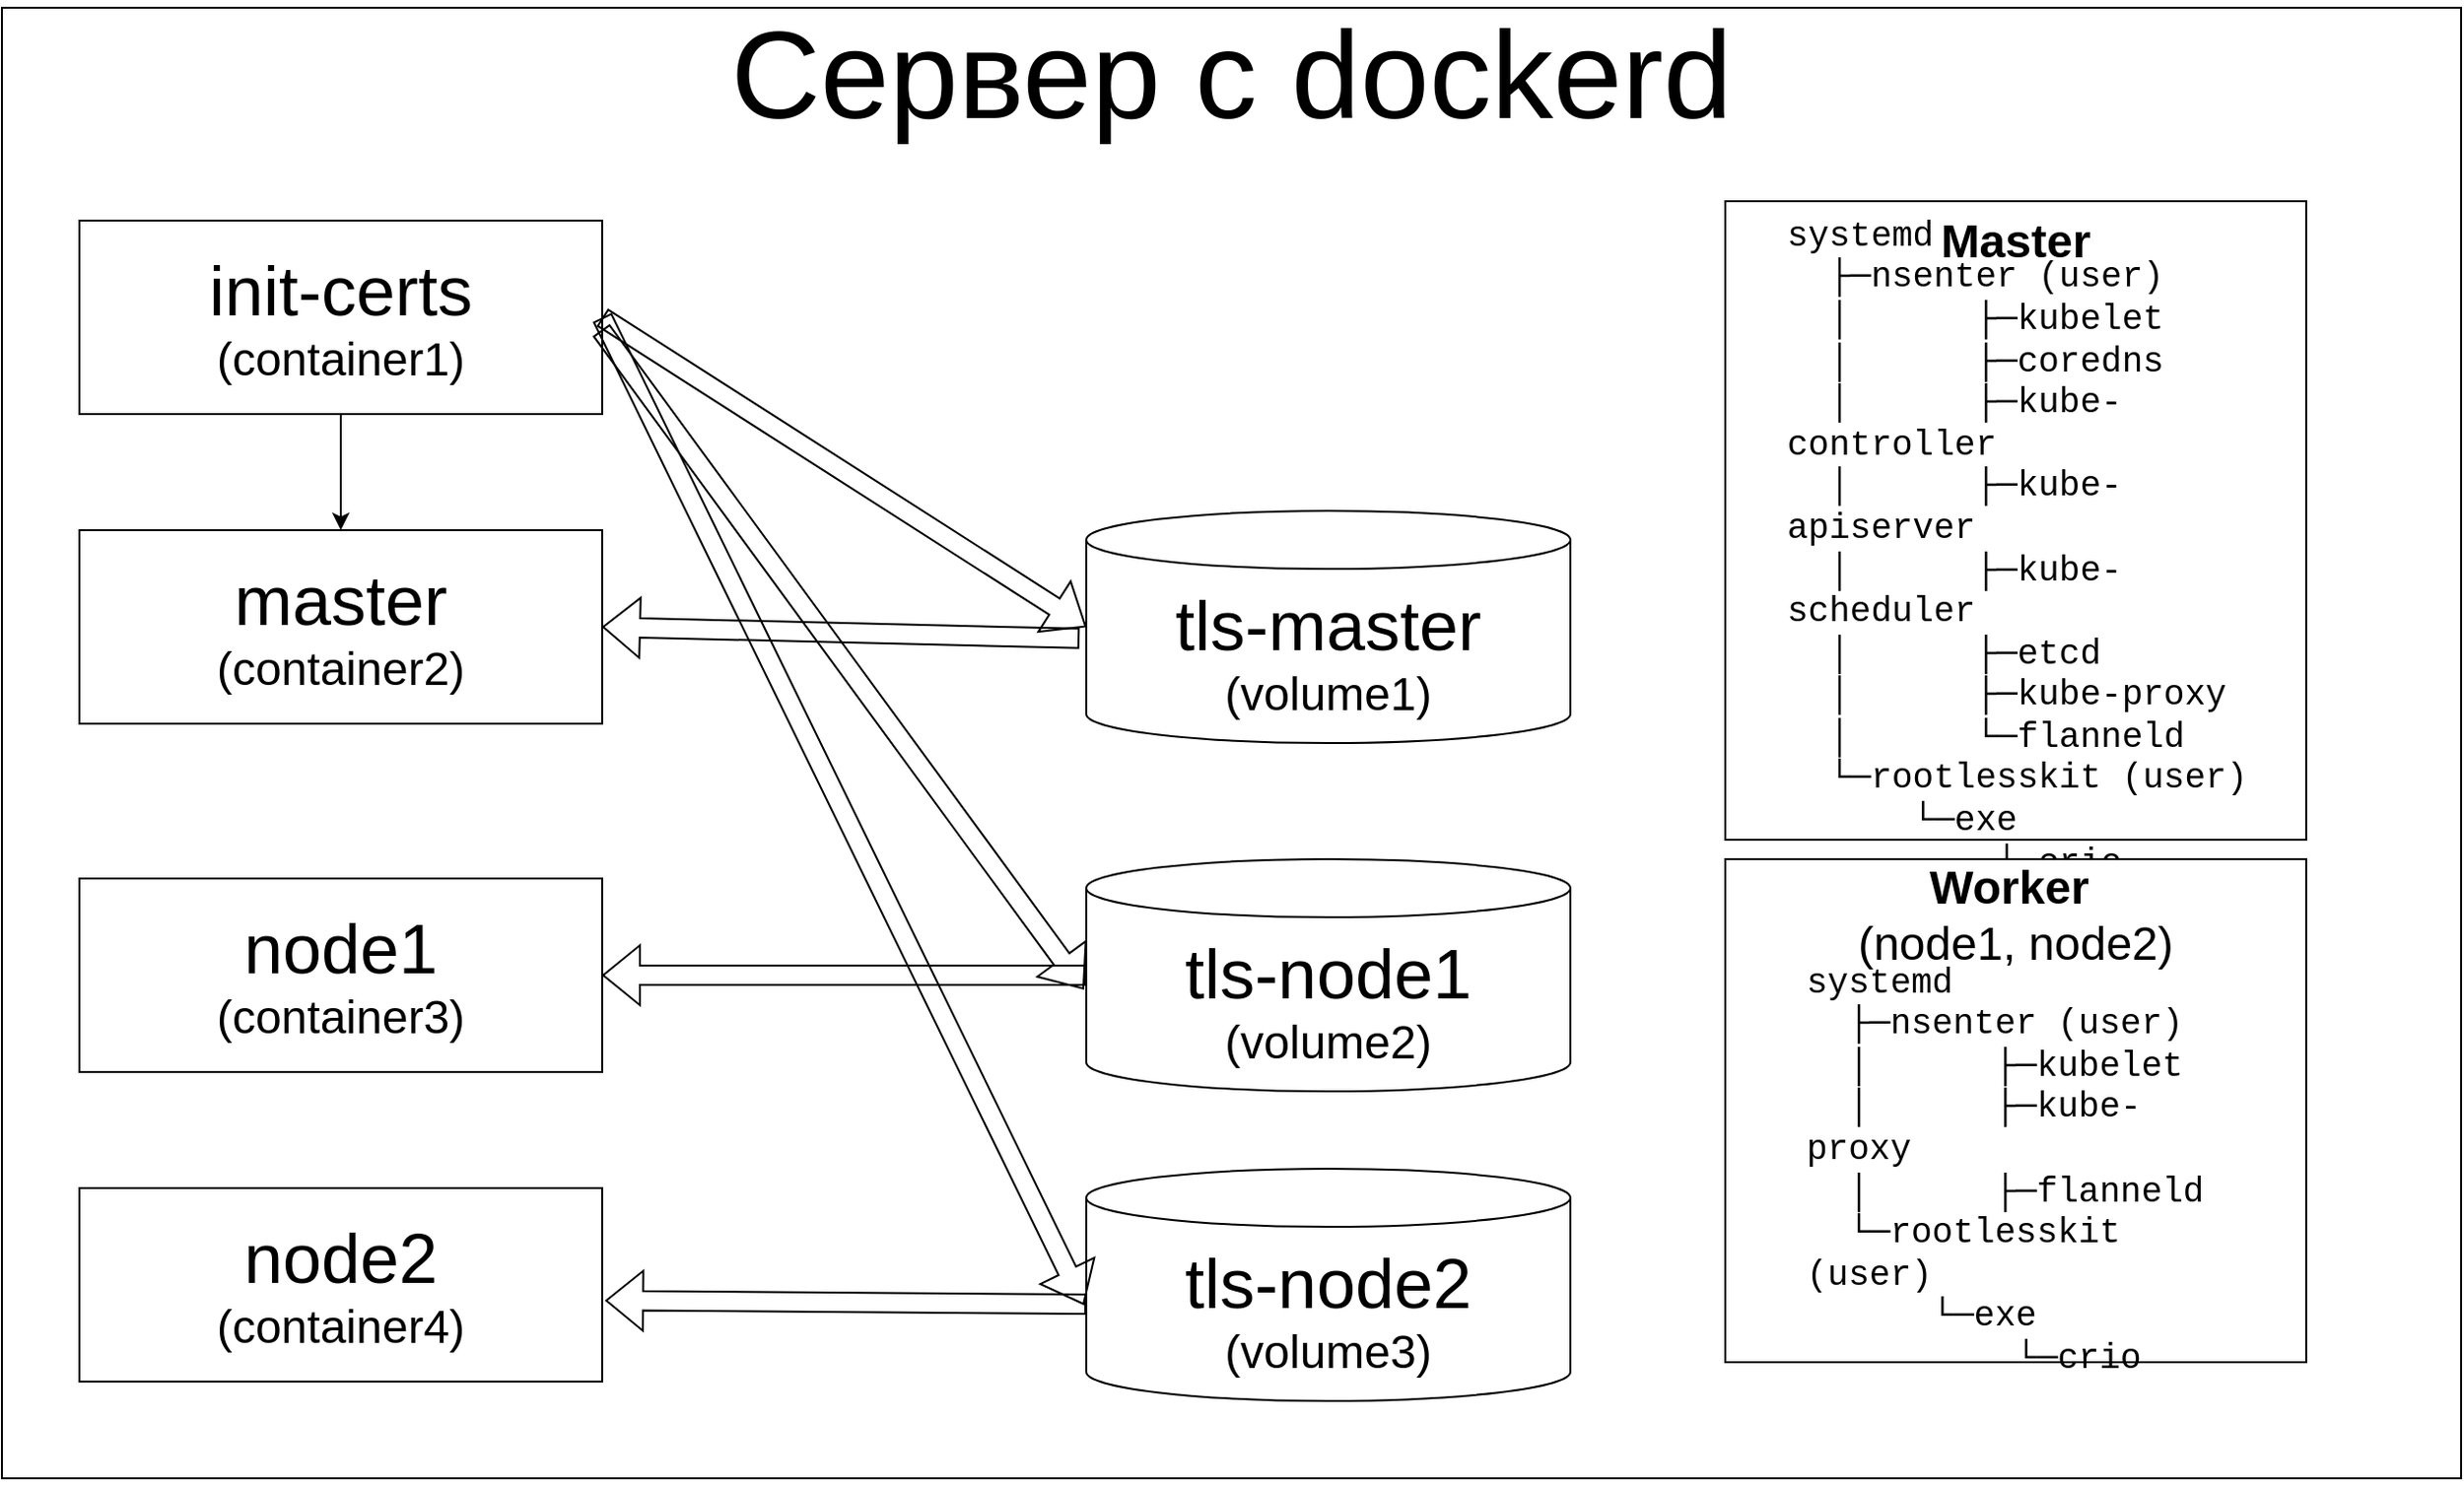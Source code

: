 <mxfile version="21.2.1" type="device">
  <diagram name="Страница 1" id="xxq7u_xmlJh97VHDZShU">
    <mxGraphModel dx="1311" dy="941" grid="1" gridSize="10" guides="1" tooltips="1" connect="1" arrows="1" fold="1" page="1" pageScale="1" pageWidth="827" pageHeight="1169" math="0" shadow="0">
      <root>
        <mxCell id="0" />
        <mxCell id="1" parent="0" />
        <mxCell id="tIAkZOhMyr8gN1wPfud8-33" value="&lt;font style=&quot;font-size: 64px;&quot;&gt;Сервер с dockerd&lt;br&gt;&lt;br&gt;&lt;br&gt;&lt;br&gt;&lt;br&gt;&lt;br&gt;&lt;br&gt;&lt;br&gt;&lt;br&gt;&lt;br&gt;&lt;/font&gt;" style="rounded=0;whiteSpace=wrap;html=1;" parent="1" vertex="1">
          <mxGeometry x="50" y="430" width="1270" height="760" as="geometry" />
        </mxCell>
        <mxCell id="tIAkZOhMyr8gN1wPfud8-32" value="" style="edgeStyle=orthogonalEdgeStyle;rounded=0;orthogonalLoop=1;jettySize=auto;html=1;" parent="1" source="tIAkZOhMyr8gN1wPfud8-1" target="tIAkZOhMyr8gN1wPfud8-2" edge="1">
          <mxGeometry relative="1" as="geometry" />
        </mxCell>
        <mxCell id="tIAkZOhMyr8gN1wPfud8-1" value="&lt;font style=&quot;&quot;&gt;&lt;span style=&quot;font-size: 36px;&quot;&gt;init-certs&lt;/span&gt;&lt;br&gt;&lt;font style=&quot;font-size: 24px;&quot;&gt;(сontainer1)&lt;/font&gt;&lt;br&gt;&lt;/font&gt;" style="rounded=0;whiteSpace=wrap;html=1;" parent="1" vertex="1">
          <mxGeometry x="90" y="540" width="270" height="100" as="geometry" />
        </mxCell>
        <mxCell id="tIAkZOhMyr8gN1wPfud8-2" value="&lt;font style=&quot;&quot;&gt;&lt;span style=&quot;font-size: 36px;&quot;&gt;master&lt;/span&gt;&lt;br&gt;&lt;font style=&quot;font-size: 24px;&quot;&gt;(сontainer2)&lt;/font&gt;&lt;br&gt;&lt;/font&gt;" style="rounded=0;whiteSpace=wrap;html=1;" parent="1" vertex="1">
          <mxGeometry x="90" y="700" width="270" height="100" as="geometry" />
        </mxCell>
        <mxCell id="tIAkZOhMyr8gN1wPfud8-3" value="&lt;font style=&quot;&quot;&gt;&lt;span style=&quot;font-size: 36px;&quot;&gt;node1&lt;/span&gt;&lt;br&gt;&lt;font style=&quot;font-size: 24px;&quot;&gt;(сontainer3)&lt;/font&gt;&lt;br&gt;&lt;/font&gt;" style="rounded=0;whiteSpace=wrap;html=1;" parent="1" vertex="1">
          <mxGeometry x="90" y="880" width="270" height="100" as="geometry" />
        </mxCell>
        <mxCell id="tIAkZOhMyr8gN1wPfud8-4" value="&lt;font style=&quot;&quot;&gt;&lt;span style=&quot;font-size: 36px;&quot;&gt;node2&lt;/span&gt;&lt;br&gt;&lt;font style=&quot;font-size: 24px;&quot;&gt;(сontainer4)&lt;/font&gt;&lt;br&gt;&lt;/font&gt;" style="rounded=0;whiteSpace=wrap;html=1;" parent="1" vertex="1">
          <mxGeometry x="90" y="1040" width="270" height="100" as="geometry" />
        </mxCell>
        <mxCell id="tIAkZOhMyr8gN1wPfud8-5" value="&lt;font style=&quot;&quot;&gt;&lt;span style=&quot;font-size: 36px;&quot;&gt;tls-master&lt;/span&gt;&lt;br&gt;&lt;font style=&quot;font-size: 24px;&quot;&gt;(volume1)&lt;/font&gt;&lt;br&gt;&lt;/font&gt;" style="shape=cylinder3;whiteSpace=wrap;html=1;boundedLbl=1;backgroundOutline=1;size=15;" parent="1" vertex="1">
          <mxGeometry x="610" y="690" width="250" height="120" as="geometry" />
        </mxCell>
        <mxCell id="tIAkZOhMyr8gN1wPfud8-6" value="&lt;font style=&quot;&quot;&gt;&lt;span style=&quot;font-size: 36px;&quot;&gt;tls-node1&lt;/span&gt;&lt;br&gt;&lt;font style=&quot;font-size: 24px;&quot;&gt;(volume2)&lt;/font&gt;&lt;br&gt;&lt;/font&gt;" style="shape=cylinder3;whiteSpace=wrap;html=1;boundedLbl=1;backgroundOutline=1;size=15;" parent="1" vertex="1">
          <mxGeometry x="610" y="870" width="250" height="120" as="geometry" />
        </mxCell>
        <mxCell id="tIAkZOhMyr8gN1wPfud8-8" value="&lt;font style=&quot;&quot;&gt;&lt;span style=&quot;font-size: 36px;&quot;&gt;tls-node2&lt;/span&gt;&lt;br&gt;&lt;font style=&quot;font-size: 24px;&quot;&gt;(volume3)&lt;/font&gt;&lt;br&gt;&lt;/font&gt;" style="shape=cylinder3;whiteSpace=wrap;html=1;boundedLbl=1;backgroundOutline=1;size=15;" parent="1" vertex="1">
          <mxGeometry x="610" y="1030" width="250" height="120" as="geometry" />
        </mxCell>
        <mxCell id="tIAkZOhMyr8gN1wPfud8-16" value="" style="shape=flexArrow;endArrow=classic;html=1;rounded=0;entryX=0;entryY=0.5;entryDx=0;entryDy=0;entryPerimeter=0;exitX=1;exitY=0.5;exitDx=0;exitDy=0;" parent="1" source="tIAkZOhMyr8gN1wPfud8-1" target="tIAkZOhMyr8gN1wPfud8-5" edge="1">
          <mxGeometry width="50" height="50" relative="1" as="geometry">
            <mxPoint x="390" y="590" as="sourcePoint" />
            <mxPoint x="440" y="540" as="targetPoint" />
          </mxGeometry>
        </mxCell>
        <mxCell id="tIAkZOhMyr8gN1wPfud8-18" value="" style="shape=flexArrow;endArrow=classic;html=1;rounded=0;entryX=-0.005;entryY=0.561;entryDx=0;entryDy=0;entryPerimeter=0;exitX=0.998;exitY=0.566;exitDx=0;exitDy=0;exitPerimeter=0;" parent="1" source="tIAkZOhMyr8gN1wPfud8-1" target="tIAkZOhMyr8gN1wPfud8-6" edge="1">
          <mxGeometry width="50" height="50" relative="1" as="geometry">
            <mxPoint x="370" y="600" as="sourcePoint" />
            <mxPoint x="810" y="760" as="targetPoint" />
          </mxGeometry>
        </mxCell>
        <mxCell id="tIAkZOhMyr8gN1wPfud8-19" value="" style="shape=flexArrow;endArrow=classic;html=1;rounded=0;entryX=-0.005;entryY=0.586;entryDx=0;entryDy=0;entryPerimeter=0;" parent="1" target="tIAkZOhMyr8gN1wPfud8-8" edge="1">
          <mxGeometry width="50" height="50" relative="1" as="geometry">
            <mxPoint x="360" y="590" as="sourcePoint" />
            <mxPoint x="810" y="963" as="targetPoint" />
          </mxGeometry>
        </mxCell>
        <mxCell id="tIAkZOhMyr8gN1wPfud8-20" value="" style="shape=flexArrow;endArrow=classic;html=1;rounded=0;entryX=1;entryY=0.5;entryDx=0;entryDy=0;exitX=-0.014;exitY=0.549;exitDx=0;exitDy=0;exitPerimeter=0;" parent="1" source="tIAkZOhMyr8gN1wPfud8-5" target="tIAkZOhMyr8gN1wPfud8-2" edge="1">
          <mxGeometry width="50" height="50" relative="1" as="geometry">
            <mxPoint x="500" y="860" as="sourcePoint" />
            <mxPoint x="550" y="810" as="targetPoint" />
          </mxGeometry>
        </mxCell>
        <mxCell id="tIAkZOhMyr8gN1wPfud8-21" value="" style="shape=flexArrow;endArrow=classic;html=1;rounded=0;entryX=1;entryY=0.5;entryDx=0;entryDy=0;exitX=0;exitY=0.5;exitDx=0;exitDy=0;exitPerimeter=0;" parent="1" source="tIAkZOhMyr8gN1wPfud8-6" target="tIAkZOhMyr8gN1wPfud8-3" edge="1">
          <mxGeometry width="50" height="50" relative="1" as="geometry">
            <mxPoint x="800" y="940" as="sourcePoint" />
            <mxPoint x="370" y="760" as="targetPoint" />
          </mxGeometry>
        </mxCell>
        <mxCell id="tIAkZOhMyr8gN1wPfud8-22" value="" style="shape=flexArrow;endArrow=classic;html=1;rounded=0;entryX=1.006;entryY=0.581;entryDx=0;entryDy=0;entryPerimeter=0;" parent="1" target="tIAkZOhMyr8gN1wPfud8-4" edge="1">
          <mxGeometry width="50" height="50" relative="1" as="geometry">
            <mxPoint x="610" y="1100" as="sourcePoint" />
            <mxPoint x="370" y="940" as="targetPoint" />
          </mxGeometry>
        </mxCell>
        <mxCell id="tIAkZOhMyr8gN1wPfud8-24" value="&lt;div style=&quot;font-size: 24px;&quot;&gt;&lt;b&gt;Master&lt;/b&gt;&lt;/div&gt;&lt;div style=&quot;font-size: 24px;&quot;&gt;&lt;br&gt;&lt;/div&gt;&lt;div style=&quot;font-size: 24px;&quot;&gt;&lt;br&gt;&lt;/div&gt;&lt;div style=&quot;font-size: 24px;&quot;&gt;&lt;br&gt;&lt;/div&gt;&lt;div style=&quot;font-size: 24px;&quot;&gt;&lt;br&gt;&lt;/div&gt;&lt;div style=&quot;font-size: 24px;&quot;&gt;&lt;br&gt;&lt;/div&gt;&lt;div style=&quot;font-size: 24px;&quot;&gt;&lt;br&gt;&lt;/div&gt;&lt;div style=&quot;font-size: 24px;&quot;&gt;&lt;br&gt;&lt;/div&gt;&lt;div style=&quot;font-size: 24px;&quot;&gt;&lt;br&gt;&lt;/div&gt;&lt;div style=&quot;font-size: 24px;&quot;&gt;&lt;br&gt;&lt;/div&gt;&lt;div style=&quot;font-size: 24px;&quot;&gt;&lt;br&gt;&lt;/div&gt;" style="rounded=0;whiteSpace=wrap;html=1;" parent="1" vertex="1">
          <mxGeometry x="940" y="530" width="300" height="330" as="geometry" />
        </mxCell>
        <mxCell id="tIAkZOhMyr8gN1wPfud8-25" value="&lt;font face=&quot;Courier New&quot; style=&quot;font-size: 18px;&quot;&gt;&lt;div style=&quot;&quot;&gt;&lt;div&gt;systemd&lt;/div&gt;&lt;div&gt;&amp;nbsp; ├─nsenter (user)&lt;br&gt;&amp;nbsp; │&amp;nbsp; &amp;nbsp; &amp;nbsp; ├&lt;span style=&quot;background-color: initial;&quot;&gt;─kubelet&lt;/span&gt;&lt;/div&gt;&lt;div style=&quot;border-color: var(--border-color);&quot;&gt;&amp;nbsp;&amp;nbsp;│&lt;span style=&quot;background-color: initial;&quot;&gt;&amp;nbsp; &amp;nbsp; &amp;nbsp; ├─coredns&lt;/span&gt;&lt;/div&gt;&lt;div style=&quot;border-color: var(--border-color);&quot;&gt;&amp;nbsp; │&amp;nbsp; &amp;nbsp; &amp;nbsp; ├─kube-controller&lt;/div&gt;&lt;div style=&quot;border-color: var(--border-color);&quot;&gt;&amp;nbsp; │ &amp;nbsp; &amp;nbsp; &amp;nbsp;├─kube-apiserver&lt;/div&gt;&lt;div style=&quot;border-color: var(--border-color);&quot;&gt;&amp;nbsp; │&amp;nbsp; &amp;nbsp; &amp;nbsp; ├─kube-scheduler&lt;/div&gt;&lt;div style=&quot;border-color: var(--border-color);&quot;&gt;&amp;nbsp; │&amp;nbsp; &amp;nbsp; &amp;nbsp; ├─etcd&lt;/div&gt;&lt;div style=&quot;border-color: var(--border-color);&quot;&gt;&amp;nbsp; │&amp;nbsp; &amp;nbsp; &amp;nbsp; ├─kube-proxy&lt;/div&gt;&lt;div&gt;&amp;nbsp; │&amp;nbsp; &amp;nbsp; &amp;nbsp; └&lt;span style=&quot;background-color: initial;&quot;&gt;─flanneld&lt;/span&gt;&lt;/div&gt;&lt;div&gt;&amp;nbsp; └─rootlesskit (user)&lt;/div&gt;&lt;div&gt;&amp;nbsp; &amp;nbsp; &amp;nbsp; └─exe&lt;/div&gt;&lt;div&gt;&amp;nbsp; &amp;nbsp; &amp;nbsp; &amp;nbsp; &amp;nbsp; └─crio&lt;/div&gt;&lt;/div&gt;&lt;/font&gt;" style="text;html=1;strokeColor=none;fillColor=none;align=left;verticalAlign=middle;whiteSpace=wrap;rounded=0;" parent="1" vertex="1">
          <mxGeometry x="970" y="570" width="261" height="280" as="geometry" />
        </mxCell>
        <mxCell id="tIAkZOhMyr8gN1wPfud8-26" value="&lt;div style=&quot;font-size: 24px;&quot;&gt;&lt;b&gt;Worker&amp;nbsp;&lt;br&gt;&lt;/b&gt;&lt;span style=&quot;background-color: initial;&quot;&gt;(node1, node2)&lt;/span&gt;&lt;/div&gt;&lt;div style=&quot;font-size: 24px;&quot;&gt;&lt;br&gt;&lt;/div&gt;&lt;div style=&quot;font-size: 24px;&quot;&gt;&lt;br&gt;&lt;/div&gt;&lt;div style=&quot;font-size: 24px;&quot;&gt;&lt;br&gt;&lt;/div&gt;&lt;div style=&quot;font-size: 24px;&quot;&gt;&lt;br&gt;&lt;/div&gt;&lt;div style=&quot;font-size: 24px;&quot;&gt;&lt;br&gt;&lt;/div&gt;&lt;div style=&quot;font-size: 24px;&quot;&gt;&lt;br&gt;&lt;/div&gt;&lt;div style=&quot;font-size: 24px;&quot;&gt;&lt;br&gt;&lt;/div&gt;" style="rounded=0;whiteSpace=wrap;html=1;" parent="1" vertex="1">
          <mxGeometry x="940" y="870" width="300" height="260" as="geometry" />
        </mxCell>
        <mxCell id="tIAkZOhMyr8gN1wPfud8-27" value="&lt;font face=&quot;Courier New&quot; style=&quot;font-size: 18px;&quot;&gt;&lt;div style=&quot;&quot;&gt;&lt;div&gt;systemd&lt;/div&gt;&lt;div&gt;&amp;nbsp; ├─nsenter (user)&lt;br&gt;&lt;div style=&quot;border-color: var(--border-color);&quot;&gt;&amp;nbsp; │&amp;nbsp; &amp;nbsp; &amp;nbsp; ├─kubelet&lt;/div&gt;&lt;/div&gt;&lt;div&gt;&lt;span style=&quot;border-color: var(--border-color); background-color: initial;&quot;&gt;&lt;div style=&quot;border-color: var(--border-color);&quot;&gt;&amp;nbsp; │&amp;nbsp; &amp;nbsp; &amp;nbsp; ├─kube-proxy&lt;/div&gt;&lt;div style=&quot;border-color: var(--border-color);&quot;&gt;&amp;nbsp; │&amp;nbsp; &amp;nbsp; &amp;nbsp; ├─flanneld&lt;/div&gt;&lt;/span&gt;&lt;/div&gt;&lt;div&gt;&amp;nbsp; └─rootlesskit (user)&lt;/div&gt;&lt;div&gt;&amp;nbsp; &amp;nbsp; &amp;nbsp; └─exe&lt;/div&gt;&lt;div&gt;&amp;nbsp; &amp;nbsp; &amp;nbsp; &amp;nbsp; &amp;nbsp; └─crio&lt;/div&gt;&lt;/div&gt;&lt;/font&gt;" style="text;html=1;strokeColor=none;fillColor=none;align=left;verticalAlign=middle;whiteSpace=wrap;rounded=0;" parent="1" vertex="1">
          <mxGeometry x="980" y="950" width="215" height="161" as="geometry" />
        </mxCell>
      </root>
    </mxGraphModel>
  </diagram>
</mxfile>
